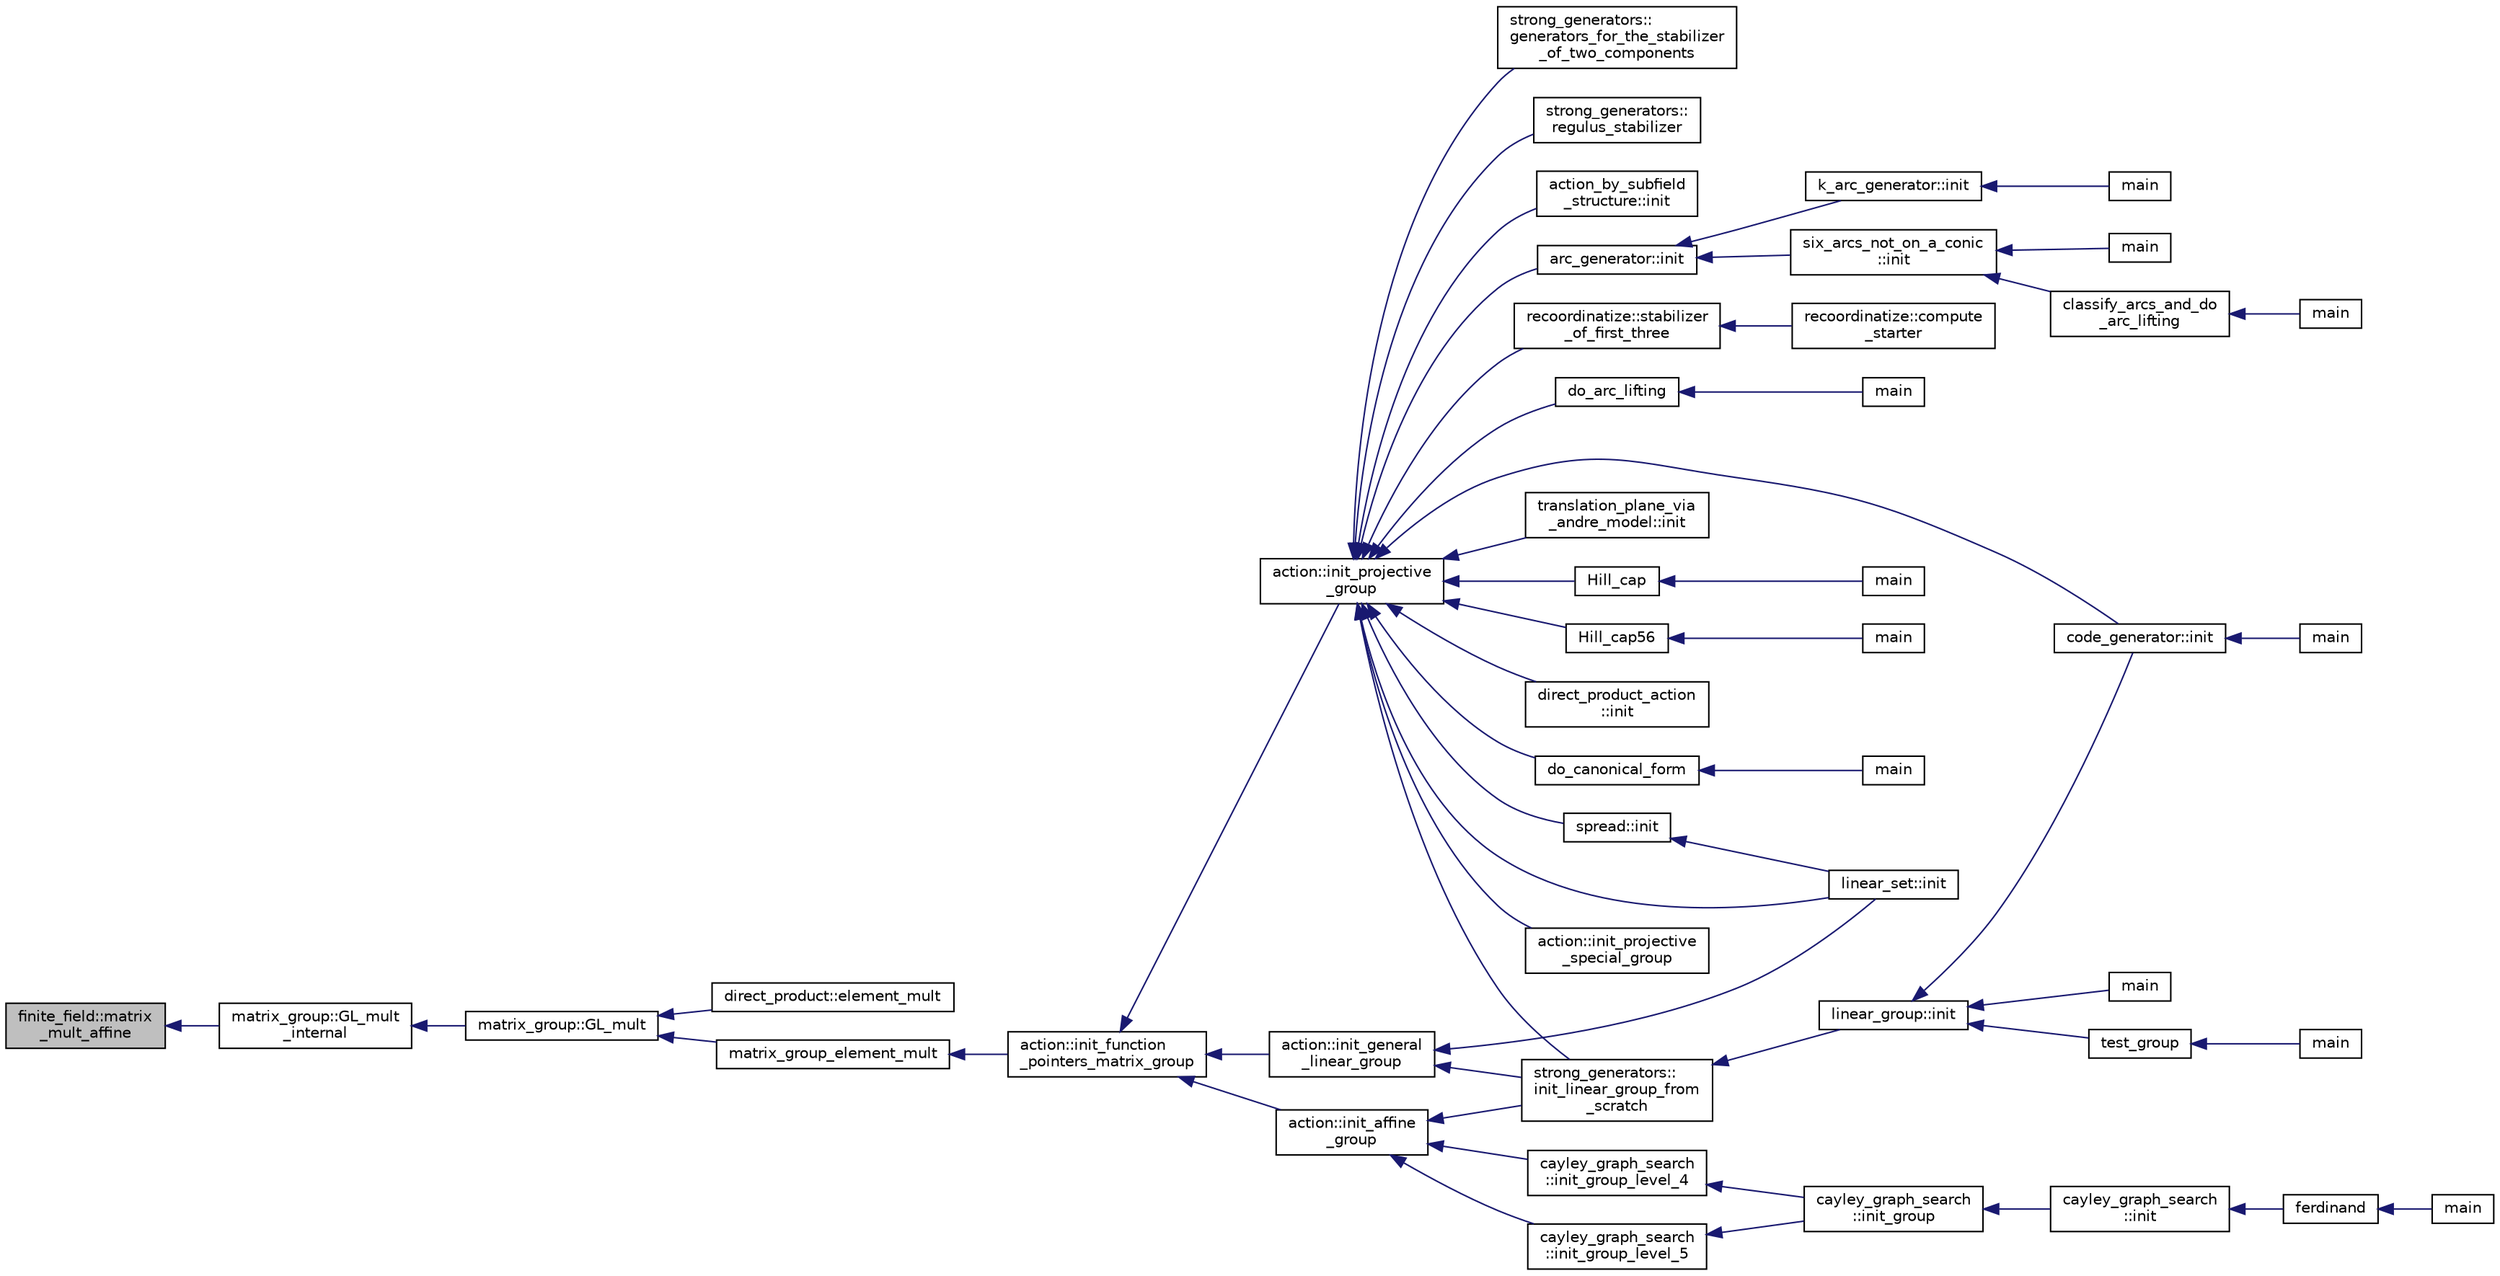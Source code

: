 digraph "finite_field::matrix_mult_affine"
{
  edge [fontname="Helvetica",fontsize="10",labelfontname="Helvetica",labelfontsize="10"];
  node [fontname="Helvetica",fontsize="10",shape=record];
  rankdir="LR";
  Node10004 [label="finite_field::matrix\l_mult_affine",height=0.2,width=0.4,color="black", fillcolor="grey75", style="filled", fontcolor="black"];
  Node10004 -> Node10005 [dir="back",color="midnightblue",fontsize="10",style="solid",fontname="Helvetica"];
  Node10005 [label="matrix_group::GL_mult\l_internal",height=0.2,width=0.4,color="black", fillcolor="white", style="filled",URL="$d3/ded/classmatrix__group.html#aca1dcb8fefe348ee70e17c9286058658"];
  Node10005 -> Node10006 [dir="back",color="midnightblue",fontsize="10",style="solid",fontname="Helvetica"];
  Node10006 [label="matrix_group::GL_mult",height=0.2,width=0.4,color="black", fillcolor="white", style="filled",URL="$d3/ded/classmatrix__group.html#a21bccc677704730243372ba8431356e8"];
  Node10006 -> Node10007 [dir="back",color="midnightblue",fontsize="10",style="solid",fontname="Helvetica"];
  Node10007 [label="direct_product::element_mult",height=0.2,width=0.4,color="black", fillcolor="white", style="filled",URL="$dc/daf/classdirect__product.html#a688816284a47e791d8bf6a8cfbb78680"];
  Node10006 -> Node10008 [dir="back",color="midnightblue",fontsize="10",style="solid",fontname="Helvetica"];
  Node10008 [label="matrix_group_element_mult",height=0.2,width=0.4,color="black", fillcolor="white", style="filled",URL="$da/d0a/interface__matrix__group_8_c.html#ad887a3f020f1e4be419c39ae210ef16f"];
  Node10008 -> Node10009 [dir="back",color="midnightblue",fontsize="10",style="solid",fontname="Helvetica"];
  Node10009 [label="action::init_function\l_pointers_matrix_group",height=0.2,width=0.4,color="black", fillcolor="white", style="filled",URL="$d2/d86/classaction.html#a48cbc0106c21fdcb5ec74a9cf8f4e1d8"];
  Node10009 -> Node10010 [dir="back",color="midnightblue",fontsize="10",style="solid",fontname="Helvetica"];
  Node10010 [label="action::init_projective\l_group",height=0.2,width=0.4,color="black", fillcolor="white", style="filled",URL="$d2/d86/classaction.html#ad943cb9d3828331bf5634c6dbfc31afd"];
  Node10010 -> Node10011 [dir="back",color="midnightblue",fontsize="10",style="solid",fontname="Helvetica"];
  Node10011 [label="do_arc_lifting",height=0.2,width=0.4,color="black", fillcolor="white", style="filled",URL="$d5/d9e/arcs__orderly_8_c.html#a7367bc544c290322bdbd4545388a27a8"];
  Node10011 -> Node10012 [dir="back",color="midnightblue",fontsize="10",style="solid",fontname="Helvetica"];
  Node10012 [label="main",height=0.2,width=0.4,color="black", fillcolor="white", style="filled",URL="$d5/d9e/arcs__orderly_8_c.html#a3c04138a5bfe5d72780bb7e82a18e627"];
  Node10010 -> Node10013 [dir="back",color="midnightblue",fontsize="10",style="solid",fontname="Helvetica"];
  Node10013 [label="code_generator::init",height=0.2,width=0.4,color="black", fillcolor="white", style="filled",URL="$db/d37/classcode__generator.html#acfaa1e8badf6f30255203f499b130af8"];
  Node10013 -> Node10014 [dir="back",color="midnightblue",fontsize="10",style="solid",fontname="Helvetica"];
  Node10014 [label="main",height=0.2,width=0.4,color="black", fillcolor="white", style="filled",URL="$d4/d4f/codes_8_c.html#a217dbf8b442f20279ea00b898af96f52"];
  Node10010 -> Node10015 [dir="back",color="midnightblue",fontsize="10",style="solid",fontname="Helvetica"];
  Node10015 [label="direct_product_action\l::init",height=0.2,width=0.4,color="black", fillcolor="white", style="filled",URL="$d3/d78/classdirect__product__action.html#aad40060e5821c011cccaa65a5c4df64f"];
  Node10010 -> Node10016 [dir="back",color="midnightblue",fontsize="10",style="solid",fontname="Helvetica"];
  Node10016 [label="Hill_cap",height=0.2,width=0.4,color="black", fillcolor="white", style="filled",URL="$da/d28/hill_8_c.html#a7c2543fe497e681d4b492b16ea7f933e"];
  Node10016 -> Node10017 [dir="back",color="midnightblue",fontsize="10",style="solid",fontname="Helvetica"];
  Node10017 [label="main",height=0.2,width=0.4,color="black", fillcolor="white", style="filled",URL="$da/d28/hill_8_c.html#a217dbf8b442f20279ea00b898af96f52"];
  Node10010 -> Node10018 [dir="back",color="midnightblue",fontsize="10",style="solid",fontname="Helvetica"];
  Node10018 [label="linear_set::init",height=0.2,width=0.4,color="black", fillcolor="white", style="filled",URL="$dd/d86/classlinear__set.html#a7ab24e84423749047d5465cb15505475"];
  Node10010 -> Node10019 [dir="back",color="midnightblue",fontsize="10",style="solid",fontname="Helvetica"];
  Node10019 [label="Hill_cap56",height=0.2,width=0.4,color="black", fillcolor="white", style="filled",URL="$df/d74/tl__geometry_8h.html#ad7fc0ff2bf8455ab25e170c6930047a6"];
  Node10019 -> Node10020 [dir="back",color="midnightblue",fontsize="10",style="solid",fontname="Helvetica"];
  Node10020 [label="main",height=0.2,width=0.4,color="black", fillcolor="white", style="filled",URL="$d4/d6e/make__something_8_c.html#a217dbf8b442f20279ea00b898af96f52"];
  Node10010 -> Node10021 [dir="back",color="midnightblue",fontsize="10",style="solid",fontname="Helvetica"];
  Node10021 [label="do_canonical_form",height=0.2,width=0.4,color="black", fillcolor="white", style="filled",URL="$dc/dd4/group__actions_8h.html#afb9f4a331a8a017ea3b8b7d9ed8dcc88"];
  Node10021 -> Node10022 [dir="back",color="midnightblue",fontsize="10",style="solid",fontname="Helvetica"];
  Node10022 [label="main",height=0.2,width=0.4,color="black", fillcolor="white", style="filled",URL="$d0/d2f/process_8_c.html#a3c04138a5bfe5d72780bb7e82a18e627"];
  Node10010 -> Node10023 [dir="back",color="midnightblue",fontsize="10",style="solid",fontname="Helvetica"];
  Node10023 [label="action::init_projective\l_special_group",height=0.2,width=0.4,color="black", fillcolor="white", style="filled",URL="$d2/d86/classaction.html#a4c69f0e07dff8ba8ac2415faf69d55a4"];
  Node10010 -> Node10024 [dir="back",color="midnightblue",fontsize="10",style="solid",fontname="Helvetica"];
  Node10024 [label="strong_generators::\linit_linear_group_from\l_scratch",height=0.2,width=0.4,color="black", fillcolor="white", style="filled",URL="$dc/d09/classstrong__generators.html#ad47ecfb9c141b65ed6aca34231d5a0d2"];
  Node10024 -> Node10025 [dir="back",color="midnightblue",fontsize="10",style="solid",fontname="Helvetica"];
  Node10025 [label="linear_group::init",height=0.2,width=0.4,color="black", fillcolor="white", style="filled",URL="$df/d5a/classlinear__group.html#a8119aa9b882192ab422b12614b259f28"];
  Node10025 -> Node10013 [dir="back",color="midnightblue",fontsize="10",style="solid",fontname="Helvetica"];
  Node10025 -> Node10026 [dir="back",color="midnightblue",fontsize="10",style="solid",fontname="Helvetica"];
  Node10026 [label="test_group",height=0.2,width=0.4,color="black", fillcolor="white", style="filled",URL="$d8/d03/analyze__q__designs_8_c.html#ad03444358d0b46e7aa4d88a806b44925"];
  Node10026 -> Node10027 [dir="back",color="midnightblue",fontsize="10",style="solid",fontname="Helvetica"];
  Node10027 [label="main",height=0.2,width=0.4,color="black", fillcolor="white", style="filled",URL="$d8/d03/analyze__q__designs_8_c.html#a217dbf8b442f20279ea00b898af96f52"];
  Node10025 -> Node10028 [dir="back",color="midnightblue",fontsize="10",style="solid",fontname="Helvetica"];
  Node10028 [label="main",height=0.2,width=0.4,color="black", fillcolor="white", style="filled",URL="$da/dd5/subspace__orbits__main_8_c.html#a217dbf8b442f20279ea00b898af96f52"];
  Node10010 -> Node10029 [dir="back",color="midnightblue",fontsize="10",style="solid",fontname="Helvetica"];
  Node10029 [label="strong_generators::\lgenerators_for_the_stabilizer\l_of_two_components",height=0.2,width=0.4,color="black", fillcolor="white", style="filled",URL="$dc/d09/classstrong__generators.html#acd9ddc5b768e4cf3f2398383d5a8f3b2"];
  Node10010 -> Node10030 [dir="back",color="midnightblue",fontsize="10",style="solid",fontname="Helvetica"];
  Node10030 [label="strong_generators::\lregulus_stabilizer",height=0.2,width=0.4,color="black", fillcolor="white", style="filled",URL="$dc/d09/classstrong__generators.html#a32e999d14b4168695f2e775ddf2ed7e7"];
  Node10010 -> Node10031 [dir="back",color="midnightblue",fontsize="10",style="solid",fontname="Helvetica"];
  Node10031 [label="action_by_subfield\l_structure::init",height=0.2,width=0.4,color="black", fillcolor="white", style="filled",URL="$dd/d67/classaction__by__subfield__structure.html#a565b45607d3ebc3eaa0e910a6ce6a661"];
  Node10010 -> Node10032 [dir="back",color="midnightblue",fontsize="10",style="solid",fontname="Helvetica"];
  Node10032 [label="arc_generator::init",height=0.2,width=0.4,color="black", fillcolor="white", style="filled",URL="$d4/d21/classarc__generator.html#ae614e18e9c641d67069fa27d48245cde"];
  Node10032 -> Node10033 [dir="back",color="midnightblue",fontsize="10",style="solid",fontname="Helvetica"];
  Node10033 [label="k_arc_generator::init",height=0.2,width=0.4,color="black", fillcolor="white", style="filled",URL="$d6/dd8/classk__arc__generator.html#a6036d9f52ede9f8ca681505626b5361d"];
  Node10033 -> Node10034 [dir="back",color="midnightblue",fontsize="10",style="solid",fontname="Helvetica"];
  Node10034 [label="main",height=0.2,width=0.4,color="black", fillcolor="white", style="filled",URL="$d6/d01/k__arc__generator__main_8_c.html#a217dbf8b442f20279ea00b898af96f52"];
  Node10032 -> Node10035 [dir="back",color="midnightblue",fontsize="10",style="solid",fontname="Helvetica"];
  Node10035 [label="six_arcs_not_on_a_conic\l::init",height=0.2,width=0.4,color="black", fillcolor="white", style="filled",URL="$d8/de6/classsix__arcs__not__on__a__conic.html#a7a4d5cf8a098488729934cfa8a70944a"];
  Node10035 -> Node10036 [dir="back",color="midnightblue",fontsize="10",style="solid",fontname="Helvetica"];
  Node10036 [label="classify_arcs_and_do\l_arc_lifting",height=0.2,width=0.4,color="black", fillcolor="white", style="filled",URL="$d6/dc3/arc__lifting__main_8_c.html#afdd7be16f16b8c71e9a72fe5f6a0b59c"];
  Node10036 -> Node10037 [dir="back",color="midnightblue",fontsize="10",style="solid",fontname="Helvetica"];
  Node10037 [label="main",height=0.2,width=0.4,color="black", fillcolor="white", style="filled",URL="$d6/dc3/arc__lifting__main_8_c.html#a217dbf8b442f20279ea00b898af96f52"];
  Node10035 -> Node10038 [dir="back",color="midnightblue",fontsize="10",style="solid",fontname="Helvetica"];
  Node10038 [label="main",height=0.2,width=0.4,color="black", fillcolor="white", style="filled",URL="$d2/dfa/create__surface__main_8_c.html#a217dbf8b442f20279ea00b898af96f52"];
  Node10010 -> Node10039 [dir="back",color="midnightblue",fontsize="10",style="solid",fontname="Helvetica"];
  Node10039 [label="recoordinatize::stabilizer\l_of_first_three",height=0.2,width=0.4,color="black", fillcolor="white", style="filled",URL="$d3/d3c/classrecoordinatize.html#ae8a24e776a57f0ac4923f6ed1d1db6e6"];
  Node10039 -> Node10040 [dir="back",color="midnightblue",fontsize="10",style="solid",fontname="Helvetica"];
  Node10040 [label="recoordinatize::compute\l_starter",height=0.2,width=0.4,color="black", fillcolor="white", style="filled",URL="$d3/d3c/classrecoordinatize.html#a274b399821488e5f6fb1adfbc8f8ebac"];
  Node10010 -> Node10041 [dir="back",color="midnightblue",fontsize="10",style="solid",fontname="Helvetica"];
  Node10041 [label="spread::init",height=0.2,width=0.4,color="black", fillcolor="white", style="filled",URL="$da/dc1/classspread.html#aa2493aebcdd72c4472213711dfcc2ab6"];
  Node10041 -> Node10018 [dir="back",color="midnightblue",fontsize="10",style="solid",fontname="Helvetica"];
  Node10010 -> Node10042 [dir="back",color="midnightblue",fontsize="10",style="solid",fontname="Helvetica"];
  Node10042 [label="translation_plane_via\l_andre_model::init",height=0.2,width=0.4,color="black", fillcolor="white", style="filled",URL="$d1/dcc/classtranslation__plane__via__andre__model.html#adb424599de168ade331979a9218ee07b"];
  Node10009 -> Node10043 [dir="back",color="midnightblue",fontsize="10",style="solid",fontname="Helvetica"];
  Node10043 [label="action::init_affine\l_group",height=0.2,width=0.4,color="black", fillcolor="white", style="filled",URL="$d2/d86/classaction.html#a32c0c683b3071fef19d28ca4880b568a"];
  Node10043 -> Node10044 [dir="back",color="midnightblue",fontsize="10",style="solid",fontname="Helvetica"];
  Node10044 [label="cayley_graph_search\l::init_group_level_4",height=0.2,width=0.4,color="black", fillcolor="white", style="filled",URL="$de/dae/classcayley__graph__search.html#a6593f90cd91bea8c23fe71acca05655e"];
  Node10044 -> Node10045 [dir="back",color="midnightblue",fontsize="10",style="solid",fontname="Helvetica"];
  Node10045 [label="cayley_graph_search\l::init_group",height=0.2,width=0.4,color="black", fillcolor="white", style="filled",URL="$de/dae/classcayley__graph__search.html#adbce2e517a8ed979f53e8aeb043cf4ca"];
  Node10045 -> Node10046 [dir="back",color="midnightblue",fontsize="10",style="solid",fontname="Helvetica"];
  Node10046 [label="cayley_graph_search\l::init",height=0.2,width=0.4,color="black", fillcolor="white", style="filled",URL="$de/dae/classcayley__graph__search.html#add9c6434abeaebac4a07bc03cb21672d"];
  Node10046 -> Node10047 [dir="back",color="midnightblue",fontsize="10",style="solid",fontname="Helvetica"];
  Node10047 [label="ferdinand",height=0.2,width=0.4,color="black", fillcolor="white", style="filled",URL="$da/df3/ferdinand_8_c.html#a322b57727d23cf5a0932f11c30ea18d9"];
  Node10047 -> Node10048 [dir="back",color="midnightblue",fontsize="10",style="solid",fontname="Helvetica"];
  Node10048 [label="main",height=0.2,width=0.4,color="black", fillcolor="white", style="filled",URL="$da/df3/ferdinand_8_c.html#a3c04138a5bfe5d72780bb7e82a18e627"];
  Node10043 -> Node10049 [dir="back",color="midnightblue",fontsize="10",style="solid",fontname="Helvetica"];
  Node10049 [label="cayley_graph_search\l::init_group_level_5",height=0.2,width=0.4,color="black", fillcolor="white", style="filled",URL="$de/dae/classcayley__graph__search.html#ab4427f6ab65833dae31a18f44a5d6d7a"];
  Node10049 -> Node10045 [dir="back",color="midnightblue",fontsize="10",style="solid",fontname="Helvetica"];
  Node10043 -> Node10024 [dir="back",color="midnightblue",fontsize="10",style="solid",fontname="Helvetica"];
  Node10009 -> Node10050 [dir="back",color="midnightblue",fontsize="10",style="solid",fontname="Helvetica"];
  Node10050 [label="action::init_general\l_linear_group",height=0.2,width=0.4,color="black", fillcolor="white", style="filled",URL="$d2/d86/classaction.html#a1ff1bf53f9073bfc76ff073e7af6f396"];
  Node10050 -> Node10018 [dir="back",color="midnightblue",fontsize="10",style="solid",fontname="Helvetica"];
  Node10050 -> Node10024 [dir="back",color="midnightblue",fontsize="10",style="solid",fontname="Helvetica"];
}
